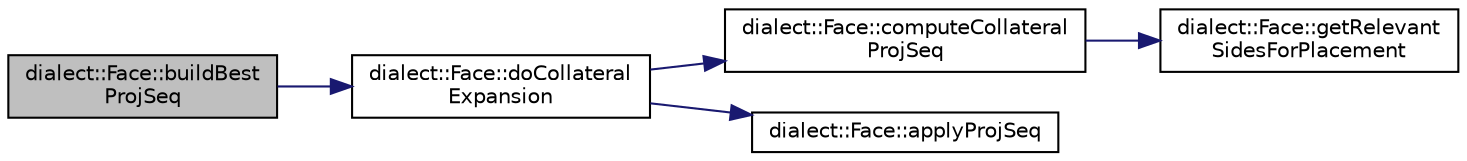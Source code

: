 digraph "dialect::Face::buildBestProjSeq"
{
  edge [fontname="Helvetica",fontsize="10",labelfontname="Helvetica",labelfontsize="10"];
  node [fontname="Helvetica",fontsize="10",shape=record];
  rankdir="LR";
  Node10 [label="dialect::Face::buildBest\lProjSeq",height=0.2,width=0.4,color="black", fillcolor="grey75", style="filled", fontcolor="black"];
  Node10 -> Node11 [color="midnightblue",fontsize="10",style="solid",fontname="Helvetica"];
  Node11 [label="dialect::Face::doCollateral\lExpansion",height=0.2,width=0.4,color="black", fillcolor="white", style="filled",URL="$classdialect_1_1Face.html#a95ed0b74e2b4f2e01fcbe1834db59c6c",tooltip="Perform collateral expansion for a given TreePlacement. This means pushing Nodes and tree boxes on re..."];
  Node11 -> Node12 [color="midnightblue",fontsize="10",style="solid",fontname="Helvetica"];
  Node12 [label="dialect::Face::computeCollateral\lProjSeq",height=0.2,width=0.4,color="black", fillcolor="white", style="filled",URL="$classdialect_1_1Face.html#a192f4c6b9354dbd34f08e21e4c00dffc",tooltip="Compute a projection sequence to remove/prevent overlaps between the given TreePlacement&#39;s tree box..."];
  Node12 -> Node13 [color="midnightblue",fontsize="10",style="solid",fontname="Helvetica"];
  Node13 [label="dialect::Face::getRelevant\lSidesForPlacement",height=0.2,width=0.4,color="black", fillcolor="white", style="filled",URL="$classdialect_1_1Face.html#a5e01f272e55794796d2797bc6507bbc7",tooltip="Get a vector of all Sides that are relevant to a given TreePlacement. "];
  Node11 -> Node14 [color="midnightblue",fontsize="10",style="solid",fontname="Helvetica"];
  Node14 [label="dialect::Face::applyProjSeq",height=0.2,width=0.4,color="black", fillcolor="white", style="filled",URL="$classdialect_1_1Face.html#a70a3f0c7d561c065a5a46a12bedd2f7b",tooltip="Convenience function for applying a ProjSeq with all the appropriate options. "];
}
